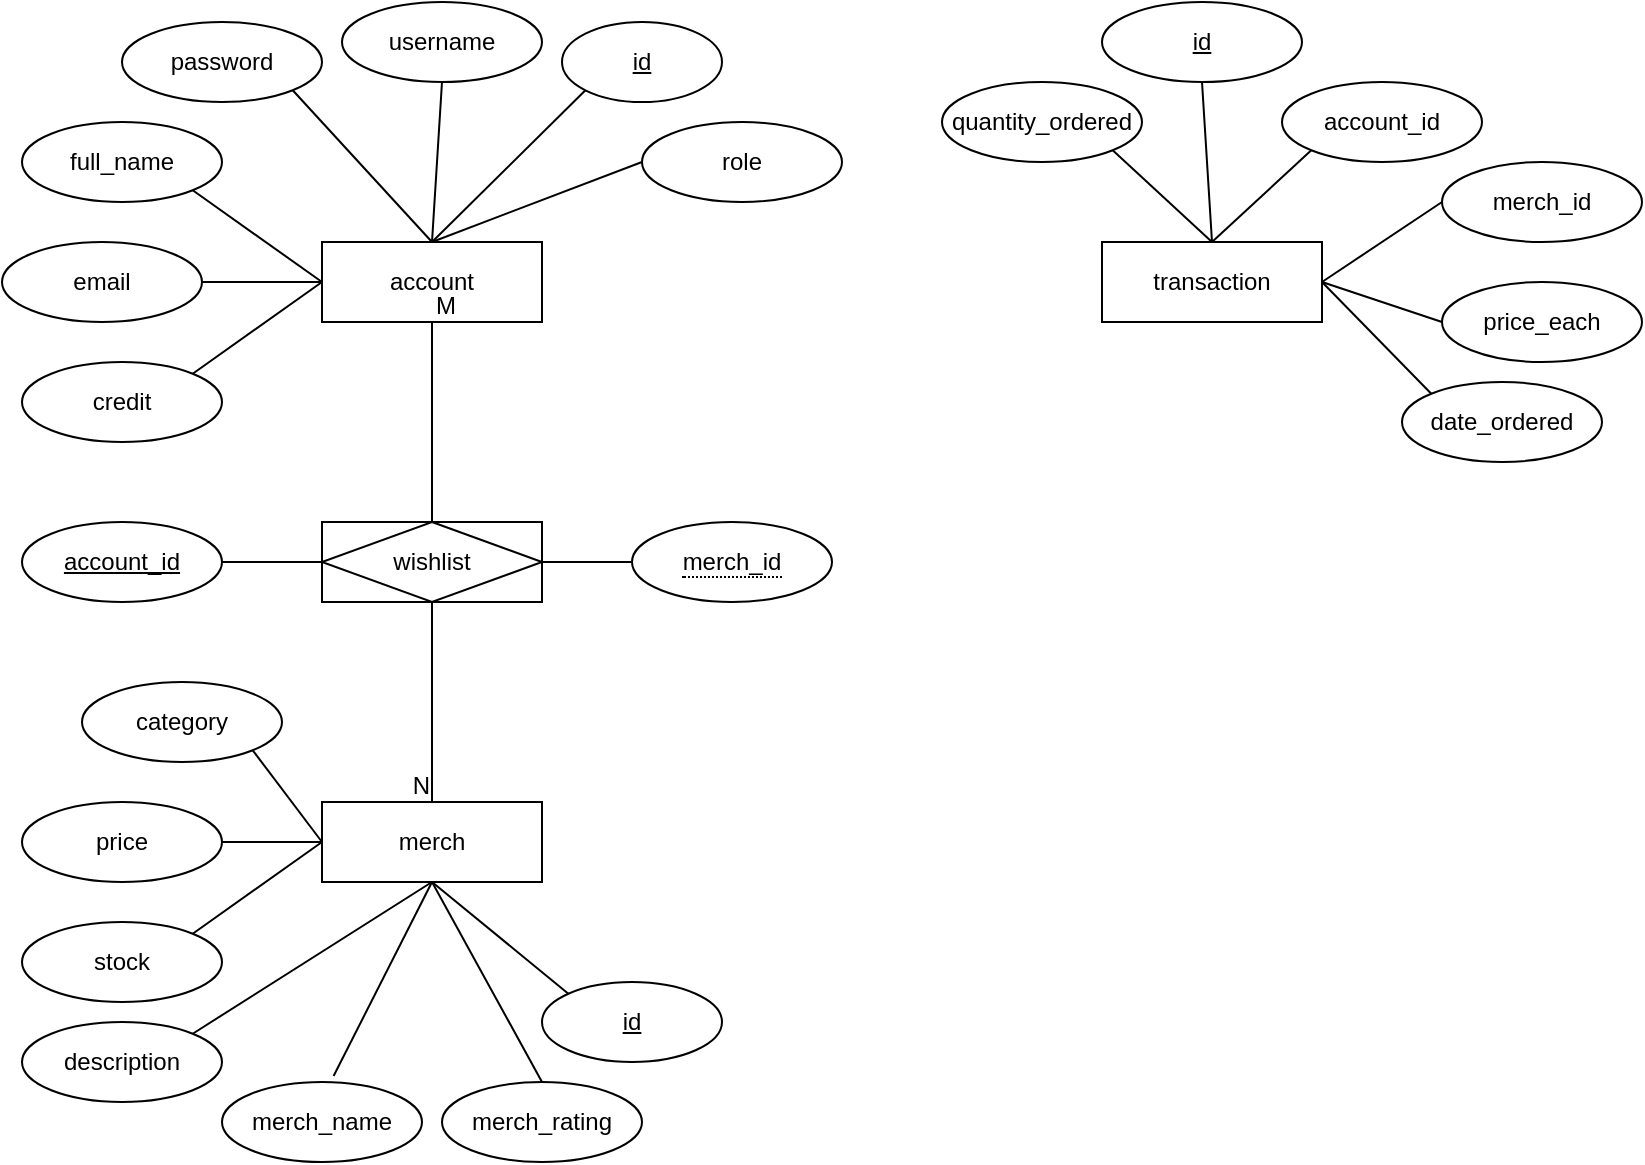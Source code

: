 <mxfile version="24.4.14" type="github">
  <diagram name="Page-1" id="kFZvE04FoF2c-dVVkSzx">
    <mxGraphModel dx="939" dy="536" grid="1" gridSize="10" guides="1" tooltips="1" connect="1" arrows="1" fold="1" page="1" pageScale="1" pageWidth="850" pageHeight="1100" math="0" shadow="0">
      <root>
        <mxCell id="0" />
        <mxCell id="1" parent="0" />
        <mxCell id="bI5IiFM-uWExRWGYlGxG-1" value="account" style="rounded=0;whiteSpace=wrap;html=1;" vertex="1" parent="1">
          <mxGeometry x="170" y="140" width="110" height="40" as="geometry" />
        </mxCell>
        <mxCell id="bI5IiFM-uWExRWGYlGxG-2" value="id" style="ellipse;whiteSpace=wrap;html=1;align=center;fontStyle=4;" vertex="1" parent="1">
          <mxGeometry x="290" y="30" width="80" height="40" as="geometry" />
        </mxCell>
        <mxCell id="bI5IiFM-uWExRWGYlGxG-3" value="" style="endArrow=none;html=1;rounded=0;exitX=0;exitY=1;exitDx=0;exitDy=0;entryX=0.5;entryY=0;entryDx=0;entryDy=0;" edge="1" parent="1" source="bI5IiFM-uWExRWGYlGxG-2" target="bI5IiFM-uWExRWGYlGxG-1">
          <mxGeometry relative="1" as="geometry">
            <mxPoint x="180" y="270" as="sourcePoint" />
            <mxPoint x="340" y="270" as="targetPoint" />
          </mxGeometry>
        </mxCell>
        <mxCell id="bI5IiFM-uWExRWGYlGxG-4" value="username" style="ellipse;whiteSpace=wrap;html=1;align=center;" vertex="1" parent="1">
          <mxGeometry x="180" y="20" width="100" height="40" as="geometry" />
        </mxCell>
        <mxCell id="bI5IiFM-uWExRWGYlGxG-5" value="" style="endArrow=none;html=1;rounded=0;exitX=0.5;exitY=1;exitDx=0;exitDy=0;entryX=0.5;entryY=0;entryDx=0;entryDy=0;" edge="1" parent="1" source="bI5IiFM-uWExRWGYlGxG-4" target="bI5IiFM-uWExRWGYlGxG-1">
          <mxGeometry relative="1" as="geometry">
            <mxPoint x="160" y="280" as="sourcePoint" />
            <mxPoint x="320" y="280" as="targetPoint" />
          </mxGeometry>
        </mxCell>
        <mxCell id="bI5IiFM-uWExRWGYlGxG-6" value="password" style="ellipse;whiteSpace=wrap;html=1;align=center;" vertex="1" parent="1">
          <mxGeometry x="70" y="30" width="100" height="40" as="geometry" />
        </mxCell>
        <mxCell id="bI5IiFM-uWExRWGYlGxG-7" value="" style="endArrow=none;html=1;rounded=0;exitX=1;exitY=1;exitDx=0;exitDy=0;entryX=0.5;entryY=0;entryDx=0;entryDy=0;" edge="1" parent="1" source="bI5IiFM-uWExRWGYlGxG-6" target="bI5IiFM-uWExRWGYlGxG-1">
          <mxGeometry relative="1" as="geometry">
            <mxPoint x="130" y="260" as="sourcePoint" />
            <mxPoint x="290" y="260" as="targetPoint" />
          </mxGeometry>
        </mxCell>
        <mxCell id="bI5IiFM-uWExRWGYlGxG-8" value="full_name" style="ellipse;whiteSpace=wrap;html=1;align=center;" vertex="1" parent="1">
          <mxGeometry x="20" y="80" width="100" height="40" as="geometry" />
        </mxCell>
        <mxCell id="bI5IiFM-uWExRWGYlGxG-9" value="" style="endArrow=none;html=1;rounded=0;exitX=1;exitY=1;exitDx=0;exitDy=0;entryX=0;entryY=0.5;entryDx=0;entryDy=0;" edge="1" parent="1" source="bI5IiFM-uWExRWGYlGxG-8" target="bI5IiFM-uWExRWGYlGxG-1">
          <mxGeometry relative="1" as="geometry">
            <mxPoint x="170" y="310" as="sourcePoint" />
            <mxPoint x="330" y="310" as="targetPoint" />
          </mxGeometry>
        </mxCell>
        <mxCell id="bI5IiFM-uWExRWGYlGxG-10" value="email" style="ellipse;whiteSpace=wrap;html=1;align=center;" vertex="1" parent="1">
          <mxGeometry x="10" y="140" width="100" height="40" as="geometry" />
        </mxCell>
        <mxCell id="bI5IiFM-uWExRWGYlGxG-11" value="" style="endArrow=none;html=1;rounded=0;exitX=1;exitY=0.5;exitDx=0;exitDy=0;entryX=0;entryY=0.5;entryDx=0;entryDy=0;" edge="1" parent="1" source="bI5IiFM-uWExRWGYlGxG-10" target="bI5IiFM-uWExRWGYlGxG-1">
          <mxGeometry relative="1" as="geometry">
            <mxPoint x="120" y="170" as="sourcePoint" />
            <mxPoint x="310" y="290" as="targetPoint" />
          </mxGeometry>
        </mxCell>
        <mxCell id="bI5IiFM-uWExRWGYlGxG-12" value="credit" style="ellipse;whiteSpace=wrap;html=1;align=center;" vertex="1" parent="1">
          <mxGeometry x="20" y="200" width="100" height="40" as="geometry" />
        </mxCell>
        <mxCell id="bI5IiFM-uWExRWGYlGxG-13" value="" style="endArrow=none;html=1;rounded=0;entryX=0;entryY=0.5;entryDx=0;entryDy=0;exitX=1;exitY=0;exitDx=0;exitDy=0;" edge="1" parent="1" source="bI5IiFM-uWExRWGYlGxG-12" target="bI5IiFM-uWExRWGYlGxG-1">
          <mxGeometry relative="1" as="geometry">
            <mxPoint x="90" y="210" as="sourcePoint" />
            <mxPoint x="300" y="300" as="targetPoint" />
          </mxGeometry>
        </mxCell>
        <mxCell id="bI5IiFM-uWExRWGYlGxG-14" value="merch" style="whiteSpace=wrap;html=1;align=center;" vertex="1" parent="1">
          <mxGeometry x="170" y="420" width="110" height="40" as="geometry" />
        </mxCell>
        <mxCell id="bI5IiFM-uWExRWGYlGxG-15" value="id" style="ellipse;whiteSpace=wrap;html=1;align=center;fontStyle=4;" vertex="1" parent="1">
          <mxGeometry x="280" y="510" width="90" height="40" as="geometry" />
        </mxCell>
        <mxCell id="bI5IiFM-uWExRWGYlGxG-16" value="" style="endArrow=none;html=1;rounded=0;exitX=0.5;exitY=1;exitDx=0;exitDy=0;entryX=0;entryY=0;entryDx=0;entryDy=0;" edge="1" parent="1" source="bI5IiFM-uWExRWGYlGxG-14" target="bI5IiFM-uWExRWGYlGxG-15">
          <mxGeometry relative="1" as="geometry">
            <mxPoint x="180" y="620" as="sourcePoint" />
            <mxPoint x="340" y="620" as="targetPoint" />
          </mxGeometry>
        </mxCell>
        <mxCell id="bI5IiFM-uWExRWGYlGxG-17" value="merch_name" style="ellipse;whiteSpace=wrap;html=1;align=center;" vertex="1" parent="1">
          <mxGeometry x="120" y="560" width="100" height="40" as="geometry" />
        </mxCell>
        <mxCell id="bI5IiFM-uWExRWGYlGxG-18" value="" style="endArrow=none;html=1;rounded=0;exitX=0.5;exitY=1;exitDx=0;exitDy=0;entryX=0.558;entryY=-0.075;entryDx=0;entryDy=0;entryPerimeter=0;" edge="1" parent="1" source="bI5IiFM-uWExRWGYlGxG-14" target="bI5IiFM-uWExRWGYlGxG-17">
          <mxGeometry relative="1" as="geometry">
            <mxPoint x="230" y="670" as="sourcePoint" />
            <mxPoint x="390" y="670" as="targetPoint" />
          </mxGeometry>
        </mxCell>
        <mxCell id="bI5IiFM-uWExRWGYlGxG-19" value="description" style="ellipse;whiteSpace=wrap;html=1;align=center;" vertex="1" parent="1">
          <mxGeometry x="20" y="530" width="100" height="40" as="geometry" />
        </mxCell>
        <mxCell id="bI5IiFM-uWExRWGYlGxG-21" value="stock" style="ellipse;whiteSpace=wrap;html=1;align=center;" vertex="1" parent="1">
          <mxGeometry x="20" y="480" width="100" height="40" as="geometry" />
        </mxCell>
        <mxCell id="bI5IiFM-uWExRWGYlGxG-22" value="price" style="ellipse;whiteSpace=wrap;html=1;align=center;" vertex="1" parent="1">
          <mxGeometry x="20" y="420" width="100" height="40" as="geometry" />
        </mxCell>
        <mxCell id="bI5IiFM-uWExRWGYlGxG-23" value="" style="endArrow=none;html=1;rounded=0;exitX=1;exitY=0;exitDx=0;exitDy=0;entryX=0.5;entryY=1;entryDx=0;entryDy=0;" edge="1" parent="1" source="bI5IiFM-uWExRWGYlGxG-19" target="bI5IiFM-uWExRWGYlGxG-14">
          <mxGeometry relative="1" as="geometry">
            <mxPoint x="430" y="470" as="sourcePoint" />
            <mxPoint x="590" y="470" as="targetPoint" />
          </mxGeometry>
        </mxCell>
        <mxCell id="bI5IiFM-uWExRWGYlGxG-24" value="" style="endArrow=none;html=1;rounded=0;exitX=1;exitY=0;exitDx=0;exitDy=0;entryX=0;entryY=0.5;entryDx=0;entryDy=0;" edge="1" parent="1" source="bI5IiFM-uWExRWGYlGxG-21" target="bI5IiFM-uWExRWGYlGxG-14">
          <mxGeometry relative="1" as="geometry">
            <mxPoint x="440" y="430" as="sourcePoint" />
            <mxPoint x="600" y="430" as="targetPoint" />
          </mxGeometry>
        </mxCell>
        <mxCell id="bI5IiFM-uWExRWGYlGxG-25" value="" style="endArrow=none;html=1;rounded=0;exitX=1;exitY=0.5;exitDx=0;exitDy=0;entryX=0;entryY=0.5;entryDx=0;entryDy=0;" edge="1" parent="1" source="bI5IiFM-uWExRWGYlGxG-22" target="bI5IiFM-uWExRWGYlGxG-14">
          <mxGeometry relative="1" as="geometry">
            <mxPoint x="420" y="430" as="sourcePoint" />
            <mxPoint x="580" y="430" as="targetPoint" />
          </mxGeometry>
        </mxCell>
        <mxCell id="bI5IiFM-uWExRWGYlGxG-26" value="category" style="ellipse;whiteSpace=wrap;html=1;align=center;" vertex="1" parent="1">
          <mxGeometry x="50" y="360" width="100" height="40" as="geometry" />
        </mxCell>
        <mxCell id="bI5IiFM-uWExRWGYlGxG-27" value="" style="endArrow=none;html=1;rounded=0;exitX=1;exitY=1;exitDx=0;exitDy=0;entryX=0;entryY=0.5;entryDx=0;entryDy=0;" edge="1" parent="1" source="bI5IiFM-uWExRWGYlGxG-26" target="bI5IiFM-uWExRWGYlGxG-14">
          <mxGeometry relative="1" as="geometry">
            <mxPoint x="390" y="390" as="sourcePoint" />
            <mxPoint x="550" y="390" as="targetPoint" />
          </mxGeometry>
        </mxCell>
        <mxCell id="bI5IiFM-uWExRWGYlGxG-29" value="" style="endArrow=none;html=1;rounded=0;exitX=0.5;exitY=1;exitDx=0;exitDy=0;entryX=0.5;entryY=0;entryDx=0;entryDy=0;" edge="1" parent="1" source="bI5IiFM-uWExRWGYlGxG-1" target="bI5IiFM-uWExRWGYlGxG-14">
          <mxGeometry relative="1" as="geometry">
            <mxPoint x="420" y="340" as="sourcePoint" />
            <mxPoint x="580" y="340" as="targetPoint" />
          </mxGeometry>
        </mxCell>
        <mxCell id="bI5IiFM-uWExRWGYlGxG-30" value="M" style="resizable=0;html=1;whiteSpace=wrap;align=left;verticalAlign=bottom;" connectable="0" vertex="1" parent="bI5IiFM-uWExRWGYlGxG-29">
          <mxGeometry x="-1" relative="1" as="geometry" />
        </mxCell>
        <mxCell id="bI5IiFM-uWExRWGYlGxG-31" value="N" style="resizable=0;html=1;whiteSpace=wrap;align=right;verticalAlign=bottom;" connectable="0" vertex="1" parent="bI5IiFM-uWExRWGYlGxG-29">
          <mxGeometry x="1" relative="1" as="geometry" />
        </mxCell>
        <mxCell id="bI5IiFM-uWExRWGYlGxG-32" value="wishlist" style="shape=associativeEntity;whiteSpace=wrap;html=1;align=center;" vertex="1" parent="1">
          <mxGeometry x="170" y="280" width="110" height="40" as="geometry" />
        </mxCell>
        <mxCell id="bI5IiFM-uWExRWGYlGxG-35" value="&lt;span style=&quot;border-bottom: 1px dotted&quot;&gt;merch_id&lt;/span&gt;" style="ellipse;whiteSpace=wrap;html=1;align=center;" vertex="1" parent="1">
          <mxGeometry x="325" y="280" width="100" height="40" as="geometry" />
        </mxCell>
        <mxCell id="bI5IiFM-uWExRWGYlGxG-36" value="account_id" style="ellipse;whiteSpace=wrap;html=1;align=center;fontStyle=4;" vertex="1" parent="1">
          <mxGeometry x="20" y="280" width="100" height="40" as="geometry" />
        </mxCell>
        <mxCell id="bI5IiFM-uWExRWGYlGxG-38" value="" style="endArrow=none;html=1;rounded=0;exitX=1;exitY=0.5;exitDx=0;exitDy=0;entryX=0;entryY=0.5;entryDx=0;entryDy=0;" edge="1" parent="1" source="bI5IiFM-uWExRWGYlGxG-36" target="bI5IiFM-uWExRWGYlGxG-32">
          <mxGeometry relative="1" as="geometry">
            <mxPoint x="140" y="270" as="sourcePoint" />
            <mxPoint x="300" y="270" as="targetPoint" />
          </mxGeometry>
        </mxCell>
        <mxCell id="bI5IiFM-uWExRWGYlGxG-39" value="" style="endArrow=none;html=1;rounded=0;exitX=1;exitY=0.5;exitDx=0;exitDy=0;entryX=0;entryY=0.5;entryDx=0;entryDy=0;" edge="1" parent="1" source="bI5IiFM-uWExRWGYlGxG-32" target="bI5IiFM-uWExRWGYlGxG-35">
          <mxGeometry relative="1" as="geometry">
            <mxPoint x="390" y="190" as="sourcePoint" />
            <mxPoint x="550" y="190" as="targetPoint" />
          </mxGeometry>
        </mxCell>
        <mxCell id="bI5IiFM-uWExRWGYlGxG-40" value="role" style="ellipse;whiteSpace=wrap;html=1;align=center;" vertex="1" parent="1">
          <mxGeometry x="330" y="80" width="100" height="40" as="geometry" />
        </mxCell>
        <mxCell id="bI5IiFM-uWExRWGYlGxG-41" value="" style="endArrow=none;html=1;rounded=0;exitX=0;exitY=0.5;exitDx=0;exitDy=0;entryX=0.5;entryY=0;entryDx=0;entryDy=0;" edge="1" parent="1" source="bI5IiFM-uWExRWGYlGxG-40" target="bI5IiFM-uWExRWGYlGxG-1">
          <mxGeometry relative="1" as="geometry">
            <mxPoint x="330" y="190" as="sourcePoint" />
            <mxPoint x="490" y="190" as="targetPoint" />
          </mxGeometry>
        </mxCell>
        <mxCell id="bI5IiFM-uWExRWGYlGxG-42" value="transaction" style="whiteSpace=wrap;html=1;align=center;" vertex="1" parent="1">
          <mxGeometry x="560" y="140" width="110" height="40" as="geometry" />
        </mxCell>
        <mxCell id="bI5IiFM-uWExRWGYlGxG-43" value="quantity_ordered" style="ellipse;whiteSpace=wrap;html=1;align=center;" vertex="1" parent="1">
          <mxGeometry x="480" y="60" width="100" height="40" as="geometry" />
        </mxCell>
        <mxCell id="bI5IiFM-uWExRWGYlGxG-45" value="id" style="ellipse;whiteSpace=wrap;html=1;align=center;fontStyle=4;" vertex="1" parent="1">
          <mxGeometry x="560" y="20" width="100" height="40" as="geometry" />
        </mxCell>
        <mxCell id="bI5IiFM-uWExRWGYlGxG-46" value="account_id" style="ellipse;whiteSpace=wrap;html=1;align=center;" vertex="1" parent="1">
          <mxGeometry x="650" y="60" width="100" height="40" as="geometry" />
        </mxCell>
        <mxCell id="bI5IiFM-uWExRWGYlGxG-47" value="merch_id" style="ellipse;whiteSpace=wrap;html=1;align=center;" vertex="1" parent="1">
          <mxGeometry x="730" y="100" width="100" height="40" as="geometry" />
        </mxCell>
        <mxCell id="bI5IiFM-uWExRWGYlGxG-48" value="price_each" style="ellipse;whiteSpace=wrap;html=1;align=center;" vertex="1" parent="1">
          <mxGeometry x="730" y="160" width="100" height="40" as="geometry" />
        </mxCell>
        <mxCell id="bI5IiFM-uWExRWGYlGxG-49" value="" style="endArrow=none;html=1;rounded=0;exitX=1;exitY=1;exitDx=0;exitDy=0;entryX=0.5;entryY=0;entryDx=0;entryDy=0;" edge="1" parent="1" source="bI5IiFM-uWExRWGYlGxG-43" target="bI5IiFM-uWExRWGYlGxG-42">
          <mxGeometry relative="1" as="geometry">
            <mxPoint x="520" y="330" as="sourcePoint" />
            <mxPoint x="680" y="330" as="targetPoint" />
          </mxGeometry>
        </mxCell>
        <mxCell id="bI5IiFM-uWExRWGYlGxG-50" value="" style="endArrow=none;html=1;rounded=0;exitX=0.5;exitY=1;exitDx=0;exitDy=0;entryX=0.5;entryY=0;entryDx=0;entryDy=0;" edge="1" parent="1" source="bI5IiFM-uWExRWGYlGxG-45" target="bI5IiFM-uWExRWGYlGxG-42">
          <mxGeometry relative="1" as="geometry">
            <mxPoint x="550" y="280" as="sourcePoint" />
            <mxPoint x="710" y="280" as="targetPoint" />
          </mxGeometry>
        </mxCell>
        <mxCell id="bI5IiFM-uWExRWGYlGxG-51" value="" style="endArrow=none;html=1;rounded=0;exitX=0.5;exitY=0;exitDx=0;exitDy=0;entryX=0;entryY=1;entryDx=0;entryDy=0;" edge="1" parent="1" source="bI5IiFM-uWExRWGYlGxG-42" target="bI5IiFM-uWExRWGYlGxG-46">
          <mxGeometry relative="1" as="geometry">
            <mxPoint x="620" y="280" as="sourcePoint" />
            <mxPoint x="780" y="280" as="targetPoint" />
          </mxGeometry>
        </mxCell>
        <mxCell id="bI5IiFM-uWExRWGYlGxG-52" value="" style="endArrow=none;html=1;rounded=0;exitX=0;exitY=0.5;exitDx=0;exitDy=0;entryX=1;entryY=0.5;entryDx=0;entryDy=0;" edge="1" parent="1" source="bI5IiFM-uWExRWGYlGxG-47" target="bI5IiFM-uWExRWGYlGxG-42">
          <mxGeometry relative="1" as="geometry">
            <mxPoint x="520" y="260" as="sourcePoint" />
            <mxPoint x="680" y="260" as="targetPoint" />
          </mxGeometry>
        </mxCell>
        <mxCell id="bI5IiFM-uWExRWGYlGxG-53" value="" style="endArrow=none;html=1;rounded=0;exitX=0;exitY=0.5;exitDx=0;exitDy=0;entryX=1;entryY=0.5;entryDx=0;entryDy=0;" edge="1" parent="1" source="bI5IiFM-uWExRWGYlGxG-48" target="bI5IiFM-uWExRWGYlGxG-42">
          <mxGeometry relative="1" as="geometry">
            <mxPoint x="640" y="330" as="sourcePoint" />
            <mxPoint x="800" y="330" as="targetPoint" />
          </mxGeometry>
        </mxCell>
        <mxCell id="bI5IiFM-uWExRWGYlGxG-54" value="merch_rating" style="ellipse;whiteSpace=wrap;html=1;align=center;" vertex="1" parent="1">
          <mxGeometry x="230" y="560" width="100" height="40" as="geometry" />
        </mxCell>
        <mxCell id="bI5IiFM-uWExRWGYlGxG-55" value="" style="endArrow=none;html=1;rounded=0;exitX=0.5;exitY=0;exitDx=0;exitDy=0;entryX=0.5;entryY=1;entryDx=0;entryDy=0;" edge="1" parent="1" source="bI5IiFM-uWExRWGYlGxG-54" target="bI5IiFM-uWExRWGYlGxG-14">
          <mxGeometry relative="1" as="geometry">
            <mxPoint x="450" y="510" as="sourcePoint" />
            <mxPoint x="610" y="510" as="targetPoint" />
          </mxGeometry>
        </mxCell>
        <mxCell id="bI5IiFM-uWExRWGYlGxG-56" value="date_ordered" style="ellipse;whiteSpace=wrap;html=1;align=center;" vertex="1" parent="1">
          <mxGeometry x="710" y="210" width="100" height="40" as="geometry" />
        </mxCell>
        <mxCell id="bI5IiFM-uWExRWGYlGxG-57" value="" style="endArrow=none;html=1;rounded=0;exitX=1;exitY=0.5;exitDx=0;exitDy=0;entryX=0;entryY=0;entryDx=0;entryDy=0;" edge="1" parent="1" source="bI5IiFM-uWExRWGYlGxG-42" target="bI5IiFM-uWExRWGYlGxG-56">
          <mxGeometry relative="1" as="geometry">
            <mxPoint x="650" y="290" as="sourcePoint" />
            <mxPoint x="810" y="290" as="targetPoint" />
          </mxGeometry>
        </mxCell>
      </root>
    </mxGraphModel>
  </diagram>
</mxfile>

